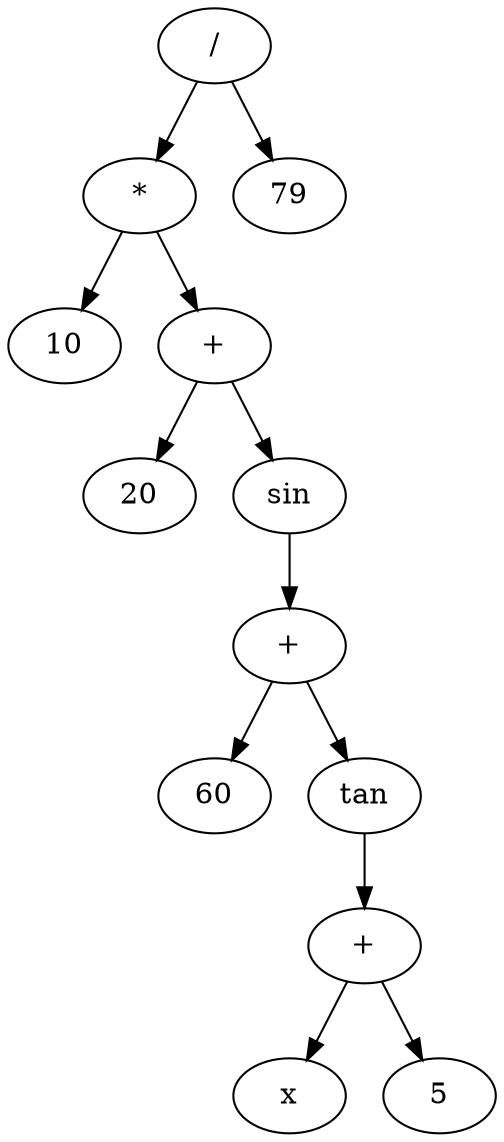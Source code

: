 digraph expr{
node0x7fa3d3f04620[label="/"]
node0x7fa3d3f04620->node0x7fa3d3f045a0
node0x7fa3d3f045a0[label="*"]
node0x7fa3d3f045a0->node0x7fa3d3f04100
node0x7fa3d3f04100[label="10"]
node0x7fa3d3f045a0->node0x7fa3d3f04560
node0x7fa3d3f04560[label="+"]
node0x7fa3d3f04560->node0x7fa3d3f04140
node0x7fa3d3f04140[label="20"]
node0x7fa3d3f04560->node0x7fa3d3f04520
node0x7fa3d3f04520[label="sin"]
node0x7fa3d3f04520->node0x7fa3d3f044e0
node0x7fa3d3f044e0[label="+"]
node0x7fa3d3f044e0->node0x7fa3d3f04180
node0x7fa3d3f04180[label="60"]
node0x7fa3d3f044e0->node0x7fa3d3f044a0
node0x7fa3d3f044a0[label="tan"]
node0x7fa3d3f044a0->node0x7fa3d3f04460
node0x7fa3d3f04460[label="+"]
node0x7fa3d3f04460->node0x7fa3d3f041c0
node0x7fa3d3f041c0[label="x"]
node0x7fa3d3f04460->node0x7fa3d3f04420
node0x7fa3d3f04420[label="5"]
node0x7fa3d3f04620->node0x7fa3d3f045e0
node0x7fa3d3f045e0[label="79"]
}
